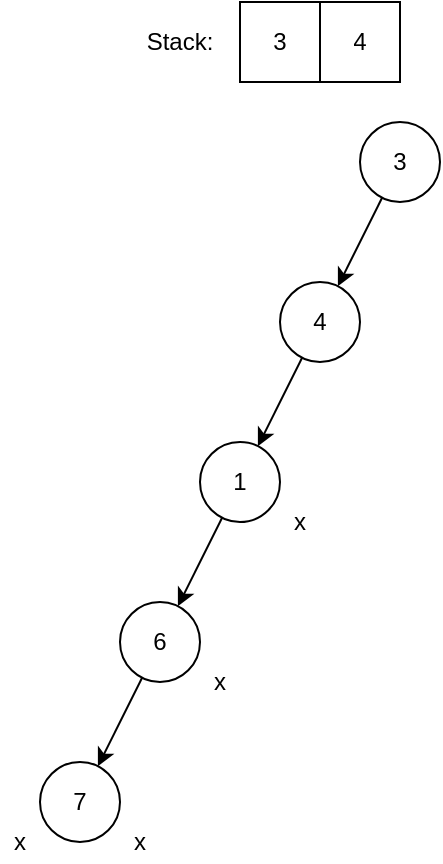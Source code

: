 <mxfile version="26.0.15">
  <diagram name="Page-1" id="qlczD6EUNmXpj9JQ8Eu0">
    <mxGraphModel dx="796" dy="701" grid="1" gridSize="10" guides="1" tooltips="1" connect="1" arrows="1" fold="1" page="1" pageScale="1" pageWidth="850" pageHeight="1100" math="0" shadow="0">
      <root>
        <mxCell id="0" />
        <mxCell id="1" parent="0" />
        <mxCell id="RLUdLW4P4iy8QGaYEjk--1" value="3" style="ellipse;whiteSpace=wrap;html=1;aspect=fixed;fillColor=none;" parent="1" vertex="1">
          <mxGeometry x="200" y="80" width="40" height="40" as="geometry" />
        </mxCell>
        <mxCell id="RLUdLW4P4iy8QGaYEjk--5" style="rounded=0;orthogonalLoop=1;jettySize=auto;html=1;" parent="1" source="RLUdLW4P4iy8QGaYEjk--2" target="RLUdLW4P4iy8QGaYEjk--4" edge="1">
          <mxGeometry relative="1" as="geometry" />
        </mxCell>
        <mxCell id="RLUdLW4P4iy8QGaYEjk--2" value="4" style="ellipse;whiteSpace=wrap;html=1;aspect=fixed;fillColor=none;" parent="1" vertex="1">
          <mxGeometry x="160" y="160" width="40" height="40" as="geometry" />
        </mxCell>
        <mxCell id="RLUdLW4P4iy8QGaYEjk--3" value="" style="endArrow=classic;html=1;rounded=0;" parent="1" source="RLUdLW4P4iy8QGaYEjk--1" target="RLUdLW4P4iy8QGaYEjk--2" edge="1">
          <mxGeometry width="50" height="50" relative="1" as="geometry">
            <mxPoint x="370" y="380" as="sourcePoint" />
            <mxPoint x="420" y="330" as="targetPoint" />
          </mxGeometry>
        </mxCell>
        <mxCell id="RLUdLW4P4iy8QGaYEjk--4" value="1" style="ellipse;whiteSpace=wrap;html=1;aspect=fixed;fillColor=none;" parent="1" vertex="1">
          <mxGeometry x="120" y="240" width="40" height="40" as="geometry" />
        </mxCell>
        <mxCell id="RLUdLW4P4iy8QGaYEjk--6" value="x" style="text;html=1;align=center;verticalAlign=middle;whiteSpace=wrap;rounded=0;" parent="1" vertex="1">
          <mxGeometry x="80" y="430" width="20" height="20" as="geometry" />
        </mxCell>
        <mxCell id="RLUdLW4P4iy8QGaYEjk--23" value="" style="shape=table;startSize=0;container=1;collapsible=0;childLayout=tableLayout;fillColor=none;" parent="1" vertex="1">
          <mxGeometry x="140" y="20" width="80" height="40" as="geometry" />
        </mxCell>
        <mxCell id="RLUdLW4P4iy8QGaYEjk--24" value="" style="shape=tableRow;horizontal=0;startSize=0;swimlaneHead=0;swimlaneBody=0;strokeColor=inherit;top=0;left=0;bottom=0;right=0;collapsible=0;dropTarget=0;fillColor=none;points=[[0,0.5],[1,0.5]];portConstraint=eastwest;" parent="RLUdLW4P4iy8QGaYEjk--23" vertex="1">
          <mxGeometry width="80" height="40" as="geometry" />
        </mxCell>
        <mxCell id="RLUdLW4P4iy8QGaYEjk--25" value="3" style="shape=partialRectangle;html=1;whiteSpace=wrap;connectable=0;strokeColor=inherit;overflow=hidden;fillColor=none;top=0;left=0;bottom=0;right=0;pointerEvents=1;" parent="RLUdLW4P4iy8QGaYEjk--24" vertex="1">
          <mxGeometry width="40" height="40" as="geometry">
            <mxRectangle width="40" height="40" as="alternateBounds" />
          </mxGeometry>
        </mxCell>
        <mxCell id="RLUdLW4P4iy8QGaYEjk--26" value="4" style="shape=partialRectangle;html=1;whiteSpace=wrap;connectable=0;strokeColor=inherit;overflow=hidden;fillColor=none;top=0;left=0;bottom=0;right=0;pointerEvents=1;" parent="RLUdLW4P4iy8QGaYEjk--24" vertex="1">
          <mxGeometry x="40" width="40" height="40" as="geometry">
            <mxRectangle width="40" height="40" as="alternateBounds" />
          </mxGeometry>
        </mxCell>
        <mxCell id="RLUdLW4P4iy8QGaYEjk--28" value="Stack:" style="text;html=1;align=center;verticalAlign=middle;whiteSpace=wrap;rounded=0;" parent="1" vertex="1">
          <mxGeometry x="80" y="20" width="60" height="40" as="geometry" />
        </mxCell>
        <mxCell id="PlO6zevUgFV6yEjf3u2L-3" value="6" style="ellipse;whiteSpace=wrap;html=1;aspect=fixed;fillColor=none;" parent="1" vertex="1">
          <mxGeometry x="80" y="320" width="40" height="40" as="geometry" />
        </mxCell>
        <mxCell id="PlO6zevUgFV6yEjf3u2L-4" style="rounded=0;orthogonalLoop=1;jettySize=auto;html=1;" parent="1" source="RLUdLW4P4iy8QGaYEjk--4" target="PlO6zevUgFV6yEjf3u2L-3" edge="1">
          <mxGeometry relative="1" as="geometry">
            <mxPoint x="180" y="320" as="sourcePoint" />
            <mxPoint x="151" y="253" as="targetPoint" />
          </mxGeometry>
        </mxCell>
        <mxCell id="PlO6zevUgFV6yEjf3u2L-5" value="7" style="ellipse;whiteSpace=wrap;html=1;aspect=fixed;fillColor=none;" parent="1" vertex="1">
          <mxGeometry x="40" y="400" width="40" height="40" as="geometry" />
        </mxCell>
        <mxCell id="PlO6zevUgFV6yEjf3u2L-6" style="rounded=0;orthogonalLoop=1;jettySize=auto;html=1;" parent="1" source="PlO6zevUgFV6yEjf3u2L-3" target="PlO6zevUgFV6yEjf3u2L-5" edge="1">
          <mxGeometry relative="1" as="geometry">
            <mxPoint x="181" y="208" as="sourcePoint" />
            <mxPoint x="159" y="252" as="targetPoint" />
          </mxGeometry>
        </mxCell>
        <mxCell id="PlO6zevUgFV6yEjf3u2L-7" value="x" style="text;html=1;align=center;verticalAlign=middle;whiteSpace=wrap;rounded=0;" parent="1" vertex="1">
          <mxGeometry x="20" y="430" width="20" height="20" as="geometry" />
        </mxCell>
        <mxCell id="ijGYA2BJY1HbQ0MWFugy-1" value="x" style="text;html=1;align=center;verticalAlign=middle;whiteSpace=wrap;rounded=0;" vertex="1" parent="1">
          <mxGeometry x="120" y="350" width="20" height="20" as="geometry" />
        </mxCell>
        <mxCell id="ijGYA2BJY1HbQ0MWFugy-2" value="x" style="text;html=1;align=center;verticalAlign=middle;whiteSpace=wrap;rounded=0;" vertex="1" parent="1">
          <mxGeometry x="160" y="270" width="20" height="20" as="geometry" />
        </mxCell>
      </root>
    </mxGraphModel>
  </diagram>
</mxfile>

